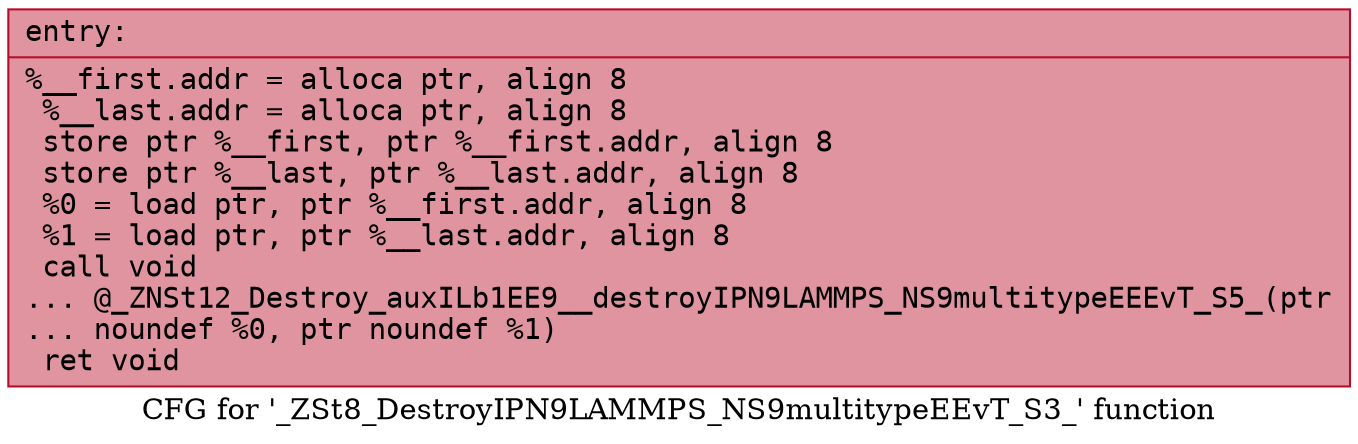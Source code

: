 digraph "CFG for '_ZSt8_DestroyIPN9LAMMPS_NS9multitypeEEvT_S3_' function" {
	label="CFG for '_ZSt8_DestroyIPN9LAMMPS_NS9multitypeEEvT_S3_' function";

	Node0x55bd405bf8f0 [shape=record,color="#b70d28ff", style=filled, fillcolor="#b70d2870" fontname="Courier",label="{entry:\l|  %__first.addr = alloca ptr, align 8\l  %__last.addr = alloca ptr, align 8\l  store ptr %__first, ptr %__first.addr, align 8\l  store ptr %__last, ptr %__last.addr, align 8\l  %0 = load ptr, ptr %__first.addr, align 8\l  %1 = load ptr, ptr %__last.addr, align 8\l  call void\l... @_ZNSt12_Destroy_auxILb1EE9__destroyIPN9LAMMPS_NS9multitypeEEEvT_S5_(ptr\l... noundef %0, ptr noundef %1)\l  ret void\l}"];
}
